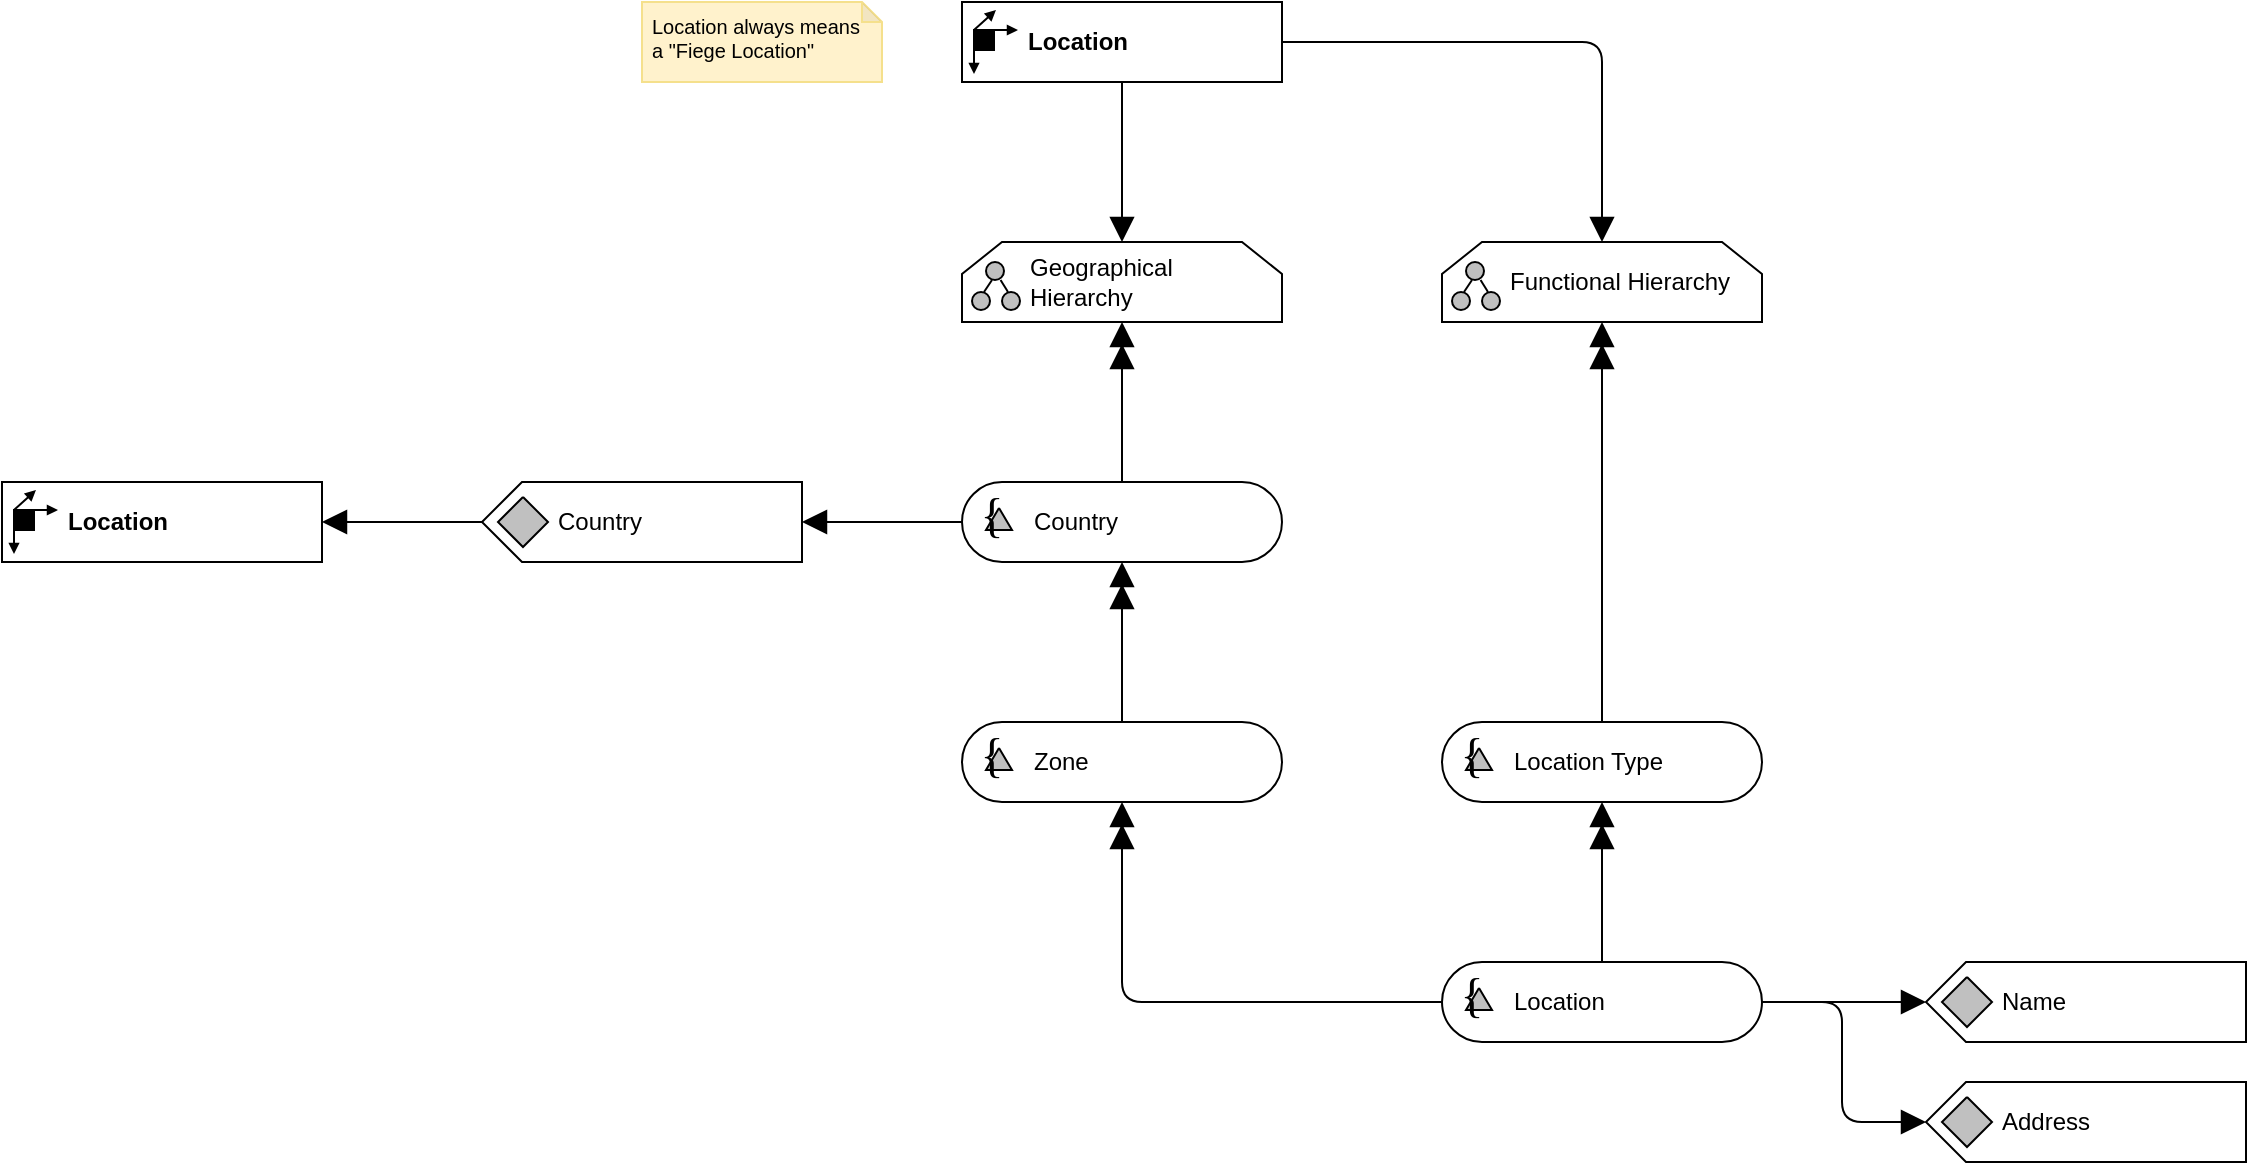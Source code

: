 <mxfile version="25.0.3">
  <diagram name="Seite-1" id="qBr-kgLi9h5OKOdKlUSg">
    <mxGraphModel dx="105" dy="225" grid="1" gridSize="10" guides="1" tooltips="1" connect="1" arrows="1" fold="1" page="1" pageScale="1" pageWidth="827" pageHeight="1169" math="0" shadow="0">
      <root>
        <mxCell id="0" />
        <mxCell id="1" parent="0" />
        <object label="Location" btelligentShapeType="Dimension" btelligentLibrary="ADAPT" id="pI8diWF3I-Tx-rrlMoEu-1">
          <mxCell style="group;fillColor=default;verticalAlign=middle;align=left;spacingLeft=31;fontStyle=1;connectable=1;whiteSpace=wrap;" vertex="1" connectable="0" parent="1">
            <mxGeometry x="3080" y="1280" width="160" height="40" as="geometry" />
          </mxCell>
        </object>
        <object label="GGG" id="pI8diWF3I-Tx-rrlMoEu-2">
          <mxCell style="rounded=0;whiteSpace=wrap;html=1;noLabel=1;container=0;editable=0;movable=1;resizable=1;rotatable=1;deletable=1;locked=0;connectable=0;fillColor=none;" vertex="1" parent="pI8diWF3I-Tx-rrlMoEu-1">
            <mxGeometry width="160" height="40" as="geometry" />
          </mxCell>
        </object>
        <mxCell id="pI8diWF3I-Tx-rrlMoEu-3" value="" style="rounded=0;whiteSpace=wrap;html=1;fillColor=#000000;fontColor=#ffffff;strokeColor=#000000;strokeWidth=1;deletable=1;cloneable=0;movable=1;editable=1;resizable=1;rotatable=1;locked=0;connectable=1;container=0;expand=0;recursiveResize=0;allowArrows=0;" vertex="1" parent="pI8diWF3I-Tx-rrlMoEu-1">
          <mxGeometry x="6.0" y="14" width="10" height="10" as="geometry" />
        </mxCell>
        <mxCell id="pI8diWF3I-Tx-rrlMoEu-4" value="" style="endArrow=block;html=1;rounded=0;endFill=1;startSize=2;endSize=3;strokeWidth=1;deletable=1;cloneable=0;movable=1;editable=1;resizable=1;rotatable=1;locked=0;connectable=1;" edge="1" parent="pI8diWF3I-Tx-rrlMoEu-1">
          <mxGeometry width="50" height="50" relative="1" as="geometry">
            <mxPoint x="15.0" y="14" as="sourcePoint" />
            <mxPoint x="28.0" y="14" as="targetPoint" />
          </mxGeometry>
        </mxCell>
        <mxCell id="pI8diWF3I-Tx-rrlMoEu-5" value="" style="endArrow=block;html=1;rounded=0;endFill=1;startSize=2;endSize=3;strokeWidth=1;deletable=1;cloneable=0;movable=1;editable=1;resizable=1;rotatable=1;locked=0;connectable=1;" edge="1" parent="pI8diWF3I-Tx-rrlMoEu-1">
          <mxGeometry width="50" height="50" relative="1" as="geometry">
            <mxPoint x="6.0" y="22" as="sourcePoint" />
            <mxPoint x="6.0" y="36" as="targetPoint" />
          </mxGeometry>
        </mxCell>
        <mxCell id="pI8diWF3I-Tx-rrlMoEu-6" value="" style="endArrow=block;html=1;rounded=0;endFill=1;startSize=2;endSize=3;strokeWidth=1;deletable=1;cloneable=0;movable=1;editable=1;resizable=1;rotatable=1;locked=0;connectable=1;" edge="1" parent="pI8diWF3I-Tx-rrlMoEu-1">
          <mxGeometry width="50" height="50" relative="1" as="geometry">
            <mxPoint x="6.0" y="14" as="sourcePoint" />
            <mxPoint x="17.0" y="4" as="targetPoint" />
          </mxGeometry>
        </mxCell>
        <object label="Functional Hierarchy" btelligentShapeType="Hierarchy" btelligentLibrary="ADAPT" id="pI8diWF3I-Tx-rrlMoEu-7">
          <mxCell style="group;fillColor=default;verticalAlign=middle;align=left;spacingLeft=32;connectable=1;whiteSpace=wrap;" vertex="1" connectable="0" parent="1">
            <mxGeometry x="3320" y="1400" width="160" height="40" as="geometry" />
          </mxCell>
        </object>
        <mxCell id="pI8diWF3I-Tx-rrlMoEu-8" value="Hierarchy" style="shape=loopLimit;whiteSpace=wrap;html=1;size=20;verticalAlign=middle;spacingLeft=37;align=left;container=0;fillColor=none;noLabel=1;editable=0;movable=1;resizable=1;rotatable=1;deletable=1;locked=0;connectable=0;" vertex="1" parent="pI8diWF3I-Tx-rrlMoEu-7">
          <mxGeometry width="160" height="40" as="geometry" />
        </mxCell>
        <mxCell id="pI8diWF3I-Tx-rrlMoEu-9" value="" style="group;movable=1;resizable=1;rotatable=1;deletable=1;editable=1;locked=0;connectable=1;" vertex="1" connectable="0" parent="pI8diWF3I-Tx-rrlMoEu-7">
          <mxGeometry x="5" y="10" width="24" height="24" as="geometry" />
        </mxCell>
        <mxCell id="pI8diWF3I-Tx-rrlMoEu-10" style="vsdxID=8;fillColor=#C0C0C0;gradientColor=none;shape=stencil(rVFBDsIwDHtNj5VCK14wxj8ilm0VZZ3SAuX3tAoIBhwQ4mbHjhMlyjZxxJmUgZg47OnsujQqu1HGuGkkdqkgZVtlmz4wDRyOUyd8xuqs6BBONSFLH9QOAxdha6FbcSLvisR5oQEvvfegFXyMgqwxu6g5JEwuTIupHnkgXcbo3uNwyxEpnonmt/Ivi/1nLfhirQIeZ+6d9/KlZ/31LaUkL7XtFQ==);strokeColor=#000000;spacingTop=-3;spacingBottom=-3;spacingLeft=-3;spacingRight=-3;points=[];labelBackgroundColor=none;rounded=0;html=1;whiteSpace=wrap;container=0;" vertex="1" parent="pI8diWF3I-Tx-rrlMoEu-9">
          <mxGeometry y="15" width="9" height="9" as="geometry" />
        </mxCell>
        <mxCell id="pI8diWF3I-Tx-rrlMoEu-11" style="vsdxID=9;fillColor=#C0C0C0;gradientColor=none;shape=stencil(rVFBDsIwDHtNj5VCK14wxj8ilm0VZZ3SAuX3tAoIBhwQ4mbHjhMlyjZxxJmUgZg47OnsujQqu1HGuGkkdqkgZVtlmz4wDRyOUyd8xuqs6BBONSFLH9QOAxdha6FbcSLvisR5oQEvvfegFXyMgqwxu6g5JEwuTIupHnkgXcbo3uNwyxEpnonmt/Ivi/1nLfhirQIeZ+6d9/KlZ/31LaUkL7XtFQ==);strokeColor=#000000;spacingTop=-3;spacingBottom=-3;spacingLeft=-3;spacingRight=-3;points=[];labelBackgroundColor=none;rounded=0;html=1;whiteSpace=wrap;container=0;" vertex="1" parent="pI8diWF3I-Tx-rrlMoEu-9">
          <mxGeometry x="15" y="15" width="9" height="9" as="geometry" />
        </mxCell>
        <mxCell id="pI8diWF3I-Tx-rrlMoEu-12" style="vsdxID=10;fillColor=#C0C0C0;gradientColor=none;shape=stencil(rVFBDsIwDHtNj5VCK14wxj8ilm0VZZ3SAuX3tAoIBhwQ4mbHjhMlyjZxxJmUgZg47OnsujQqu1HGuGkkdqkgZVtlmz4wDRyOUyd8xuqs6BBONSFLH9QOAxdha6FbcSLvisR5oQEvvfegFXyMgqwxu6g5JEwuTIupHnkgXcbo3uNwyxEpnonmt/Ivi/1nLfhirQIeZ+6d9/KlZ/31LaUkL7XtFQ==);strokeColor=#000000;spacingTop=-3;spacingBottom=-3;spacingLeft=-3;spacingRight=-3;points=[];labelBackgroundColor=none;rounded=0;html=1;whiteSpace=wrap;container=0;" vertex="1" parent="pI8diWF3I-Tx-rrlMoEu-9">
          <mxGeometry x="7" width="9" height="9" as="geometry" />
        </mxCell>
        <mxCell id="pI8diWF3I-Tx-rrlMoEu-13" value="" style="vsdxID=11;edgeStyle=none;startArrow=none;endArrow=none;startSize=5;endSize=5;strokeColor=#000000;spacingTop=-3;spacingBottom=-3;spacingLeft=-3;spacingRight=-3;verticalAlign=middle;html=1;labelBackgroundColor=none;rounded=0;" edge="1" parent="pI8diWF3I-Tx-rrlMoEu-9">
          <mxGeometry relative="1" as="geometry">
            <Array as="points" />
            <mxPoint x="6" y="15" as="sourcePoint" />
            <mxPoint x="10" y="9" as="targetPoint" />
          </mxGeometry>
        </mxCell>
        <mxCell id="pI8diWF3I-Tx-rrlMoEu-14" value="" style="vsdxID=12;edgeStyle=none;startArrow=none;endArrow=none;startSize=5;endSize=5;strokeColor=#000000;spacingTop=-3;spacingBottom=-3;spacingLeft=-3;spacingRight=-3;verticalAlign=middle;html=1;labelBackgroundColor=none;rounded=0;" edge="1" parent="pI8diWF3I-Tx-rrlMoEu-9" target="pI8diWF3I-Tx-rrlMoEu-12">
          <mxGeometry relative="1" as="geometry">
            <Array as="points" />
            <mxPoint x="18" y="15" as="sourcePoint" />
            <mxPoint x="15" y="9" as="targetPoint" />
          </mxGeometry>
        </mxCell>
        <object label="Geographical Hierarchy" btelligentShapeType="Hierarchy" btelligentLibrary="ADAPT" id="pI8diWF3I-Tx-rrlMoEu-15">
          <mxCell style="group;fillColor=default;verticalAlign=middle;align=left;spacingLeft=32;connectable=1;whiteSpace=wrap;" vertex="1" connectable="0" parent="1">
            <mxGeometry x="3080" y="1400" width="160" height="40" as="geometry" />
          </mxCell>
        </object>
        <mxCell id="pI8diWF3I-Tx-rrlMoEu-16" value="Hierarchy" style="shape=loopLimit;whiteSpace=wrap;html=1;size=20;verticalAlign=middle;spacingLeft=37;align=left;container=0;fillColor=none;noLabel=1;editable=0;movable=1;resizable=1;rotatable=1;deletable=1;locked=0;connectable=0;" vertex="1" parent="pI8diWF3I-Tx-rrlMoEu-15">
          <mxGeometry width="160" height="40" as="geometry" />
        </mxCell>
        <mxCell id="pI8diWF3I-Tx-rrlMoEu-17" value="" style="group;movable=1;resizable=1;rotatable=1;deletable=1;editable=1;locked=0;connectable=1;" vertex="1" connectable="0" parent="pI8diWF3I-Tx-rrlMoEu-15">
          <mxGeometry x="5" y="10" width="24" height="24" as="geometry" />
        </mxCell>
        <mxCell id="pI8diWF3I-Tx-rrlMoEu-18" style="vsdxID=8;fillColor=#C0C0C0;gradientColor=none;shape=stencil(rVFBDsIwDHtNj5VCK14wxj8ilm0VZZ3SAuX3tAoIBhwQ4mbHjhMlyjZxxJmUgZg47OnsujQqu1HGuGkkdqkgZVtlmz4wDRyOUyd8xuqs6BBONSFLH9QOAxdha6FbcSLvisR5oQEvvfegFXyMgqwxu6g5JEwuTIupHnkgXcbo3uNwyxEpnonmt/Ivi/1nLfhirQIeZ+6d9/KlZ/31LaUkL7XtFQ==);strokeColor=#000000;spacingTop=-3;spacingBottom=-3;spacingLeft=-3;spacingRight=-3;points=[];labelBackgroundColor=none;rounded=0;html=1;whiteSpace=wrap;container=0;" vertex="1" parent="pI8diWF3I-Tx-rrlMoEu-17">
          <mxGeometry y="15" width="9" height="9" as="geometry" />
        </mxCell>
        <mxCell id="pI8diWF3I-Tx-rrlMoEu-19" style="vsdxID=9;fillColor=#C0C0C0;gradientColor=none;shape=stencil(rVFBDsIwDHtNj5VCK14wxj8ilm0VZZ3SAuX3tAoIBhwQ4mbHjhMlyjZxxJmUgZg47OnsujQqu1HGuGkkdqkgZVtlmz4wDRyOUyd8xuqs6BBONSFLH9QOAxdha6FbcSLvisR5oQEvvfegFXyMgqwxu6g5JEwuTIupHnkgXcbo3uNwyxEpnonmt/Ivi/1nLfhirQIeZ+6d9/KlZ/31LaUkL7XtFQ==);strokeColor=#000000;spacingTop=-3;spacingBottom=-3;spacingLeft=-3;spacingRight=-3;points=[];labelBackgroundColor=none;rounded=0;html=1;whiteSpace=wrap;container=0;" vertex="1" parent="pI8diWF3I-Tx-rrlMoEu-17">
          <mxGeometry x="15" y="15" width="9" height="9" as="geometry" />
        </mxCell>
        <mxCell id="pI8diWF3I-Tx-rrlMoEu-20" style="vsdxID=10;fillColor=#C0C0C0;gradientColor=none;shape=stencil(rVFBDsIwDHtNj5VCK14wxj8ilm0VZZ3SAuX3tAoIBhwQ4mbHjhMlyjZxxJmUgZg47OnsujQqu1HGuGkkdqkgZVtlmz4wDRyOUyd8xuqs6BBONSFLH9QOAxdha6FbcSLvisR5oQEvvfegFXyMgqwxu6g5JEwuTIupHnkgXcbo3uNwyxEpnonmt/Ivi/1nLfhirQIeZ+6d9/KlZ/31LaUkL7XtFQ==);strokeColor=#000000;spacingTop=-3;spacingBottom=-3;spacingLeft=-3;spacingRight=-3;points=[];labelBackgroundColor=none;rounded=0;html=1;whiteSpace=wrap;container=0;" vertex="1" parent="pI8diWF3I-Tx-rrlMoEu-17">
          <mxGeometry x="7" width="9" height="9" as="geometry" />
        </mxCell>
        <mxCell id="pI8diWF3I-Tx-rrlMoEu-21" value="" style="vsdxID=11;edgeStyle=none;startArrow=none;endArrow=none;startSize=5;endSize=5;strokeColor=#000000;spacingTop=-3;spacingBottom=-3;spacingLeft=-3;spacingRight=-3;verticalAlign=middle;html=1;labelBackgroundColor=none;rounded=0;" edge="1" parent="pI8diWF3I-Tx-rrlMoEu-17">
          <mxGeometry relative="1" as="geometry">
            <Array as="points" />
            <mxPoint x="6" y="15" as="sourcePoint" />
            <mxPoint x="10" y="9" as="targetPoint" />
          </mxGeometry>
        </mxCell>
        <mxCell id="pI8diWF3I-Tx-rrlMoEu-22" value="" style="vsdxID=12;edgeStyle=none;startArrow=none;endArrow=none;startSize=5;endSize=5;strokeColor=#000000;spacingTop=-3;spacingBottom=-3;spacingLeft=-3;spacingRight=-3;verticalAlign=middle;html=1;labelBackgroundColor=none;rounded=0;" edge="1" parent="pI8diWF3I-Tx-rrlMoEu-17" target="pI8diWF3I-Tx-rrlMoEu-20">
          <mxGeometry relative="1" as="geometry">
            <Array as="points" />
            <mxPoint x="18" y="15" as="sourcePoint" />
            <mxPoint x="15" y="9" as="targetPoint" />
          </mxGeometry>
        </mxCell>
        <object label="Location" btelligentShapeType="HierarchyLevel" btelligentLibrary="ADAPT" id="pI8diWF3I-Tx-rrlMoEu-23">
          <mxCell style="group;fillColor=default;verticalAlign=middle;align=left;spacingLeft=34;connectable=1;whiteSpace=wrap;" vertex="1" connectable="0" parent="1">
            <mxGeometry x="3320" y="1760" width="160" height="40" as="geometry" />
          </mxCell>
        </object>
        <mxCell id="pI8diWF3I-Tx-rrlMoEu-24" value="" style="group;movable=0;resizable=0;rotatable=0;deletable=0;editable=0;locked=1;connectable=0;" vertex="1" connectable="0" parent="pI8diWF3I-Tx-rrlMoEu-23">
          <mxGeometry x="3" y="2" width="30" height="30" as="geometry" />
        </mxCell>
        <mxCell id="pI8diWF3I-Tx-rrlMoEu-25" value="&lt;div style=&quot;font-size: 1px&quot;&gt;&lt;/div&gt;" style="verticalAlign=middle;align=center;overflow=width;vsdxID=9;fillColor=#C0C0C0;gradientColor=none;shape=stencil(UzV2Ls5ILEhVNTIoLinKz04tz0wpyVA1dlE1MsrMy0gtyiwBslSNXVWNndPyi1LTi/JL81Ig/IJEkEoQKze/DGRCBUSfqQFIi5FBJYQL4blBVOZk5iGpRFVoaIBHKUySKMX4XABkIByelpmTA/E3sjy6R4FCkEAydgUA);strokeColor=#000000;spacingTop=-3;spacingBottom=-3;spacingLeft=-3;spacingRight=-3;points=[];labelBackgroundColor=none;rounded=0;html=1;whiteSpace=wrap;container=0;" vertex="1" parent="pI8diWF3I-Tx-rrlMoEu-24">
          <mxGeometry x="9" y="11" width="13" height="11" as="geometry" />
        </mxCell>
        <mxCell id="pI8diWF3I-Tx-rrlMoEu-26" value="&lt;div style=&quot;font-size: 24px;&quot;&gt;&lt;font style=&quot;font-size: 24px; font-family: Calibri; color: rgb(0, 0, 0); direction: ltr; letter-spacing: 0px; line-height: 120%; opacity: 1;&quot;&gt;{&amp;nbsp;  }&lt;br style=&quot;font-size: 24px;&quot;&gt;&lt;/font&gt;&lt;/div&gt;" style="verticalAlign=middle;align=center;overflow=width;vsdxID=10;fillColor=none;gradientColor=none;shape=stencil(nZBLDoAgDERP0z3SIyjew0SURgSD+Lu9kMZoXLhwN9O+tukAlrNpJg1SzDH4QW/URgNYgZTkjA4UkwJUgGXng+6DX1zLfmoymdXo17xh5zmRJ6Q42BWCfc2oJfdAr+Yv+AP9Cb7OJ3H/2JG1HNGz/84klThPVCc=);strokeColor=none;spacingTop=0;spacingBottom=0;spacingLeft=0;spacingRight=0;points=[];labelBackgroundColor=none;rounded=0;html=1;whiteSpace=wrap;container=0;fontSize=24;fontStyle=0;horizontal=1;" vertex="1" parent="pI8diWF3I-Tx-rrlMoEu-24">
          <mxGeometry width="30" height="30" as="geometry" />
        </mxCell>
        <object label="" ADAPT="Hierarchy Level" id="pI8diWF3I-Tx-rrlMoEu-27">
          <mxCell style="rounded=1;whiteSpace=wrap;html=1;arcSize=50;fillColor=none;noLabel=1;connectable=0;editable=0;" vertex="1" parent="pI8diWF3I-Tx-rrlMoEu-23">
            <mxGeometry width="160" height="40" as="geometry" />
          </mxCell>
        </object>
        <object label="Location Type" btelligentShapeType="HierarchyLevel" btelligentLibrary="ADAPT" id="pI8diWF3I-Tx-rrlMoEu-28">
          <mxCell style="group;fillColor=default;verticalAlign=middle;align=left;spacingLeft=34;connectable=1;whiteSpace=wrap;" vertex="1" connectable="0" parent="1">
            <mxGeometry x="3320" y="1640" width="160" height="40" as="geometry" />
          </mxCell>
        </object>
        <mxCell id="pI8diWF3I-Tx-rrlMoEu-29" value="" style="group;movable=0;resizable=0;rotatable=0;deletable=0;editable=0;locked=1;connectable=0;" vertex="1" connectable="0" parent="pI8diWF3I-Tx-rrlMoEu-28">
          <mxGeometry x="3" y="2" width="30" height="30" as="geometry" />
        </mxCell>
        <mxCell id="pI8diWF3I-Tx-rrlMoEu-30" value="&lt;div style=&quot;font-size: 1px&quot;&gt;&lt;/div&gt;" style="verticalAlign=middle;align=center;overflow=width;vsdxID=9;fillColor=#C0C0C0;gradientColor=none;shape=stencil(UzV2Ls5ILEhVNTIoLinKz04tz0wpyVA1dlE1MsrMy0gtyiwBslSNXVWNndPyi1LTi/JL81Ig/IJEkEoQKze/DGRCBUSfqQFIi5FBJYQL4blBVOZk5iGpRFVoaIBHKUySKMX4XABkIByelpmTA/E3sjy6R4FCkEAydgUA);strokeColor=#000000;spacingTop=-3;spacingBottom=-3;spacingLeft=-3;spacingRight=-3;points=[];labelBackgroundColor=none;rounded=0;html=1;whiteSpace=wrap;container=0;" vertex="1" parent="pI8diWF3I-Tx-rrlMoEu-29">
          <mxGeometry x="9" y="11" width="13" height="11" as="geometry" />
        </mxCell>
        <mxCell id="pI8diWF3I-Tx-rrlMoEu-31" value="&lt;div style=&quot;font-size: 24px;&quot;&gt;&lt;font style=&quot;font-size: 24px; font-family: Calibri; color: rgb(0, 0, 0); direction: ltr; letter-spacing: 0px; line-height: 120%; opacity: 1;&quot;&gt;{&amp;nbsp;  }&lt;br style=&quot;font-size: 24px;&quot;&gt;&lt;/font&gt;&lt;/div&gt;" style="verticalAlign=middle;align=center;overflow=width;vsdxID=10;fillColor=none;gradientColor=none;shape=stencil(nZBLDoAgDERP0z3SIyjew0SURgSD+Lu9kMZoXLhwN9O+tukAlrNpJg1SzDH4QW/URgNYgZTkjA4UkwJUgGXng+6DX1zLfmoymdXo17xh5zmRJ6Q42BWCfc2oJfdAr+Yv+AP9Cb7OJ3H/2JG1HNGz/84klThPVCc=);strokeColor=none;spacingTop=0;spacingBottom=0;spacingLeft=0;spacingRight=0;points=[];labelBackgroundColor=none;rounded=0;html=1;whiteSpace=wrap;container=0;fontSize=24;fontStyle=0;horizontal=1;" vertex="1" parent="pI8diWF3I-Tx-rrlMoEu-29">
          <mxGeometry width="30" height="30" as="geometry" />
        </mxCell>
        <object label="" ADAPT="Hierarchy Level" id="pI8diWF3I-Tx-rrlMoEu-32">
          <mxCell style="rounded=1;whiteSpace=wrap;html=1;arcSize=50;fillColor=none;noLabel=1;connectable=0;editable=0;" vertex="1" parent="pI8diWF3I-Tx-rrlMoEu-28">
            <mxGeometry width="160" height="40" as="geometry" />
          </mxCell>
        </object>
        <object label="Name" btelligentShapeType="Attribute" btelligentLibrary="ADAPT" id="pI8diWF3I-Tx-rrlMoEu-33">
          <mxCell style="group;fillColor=default;connectable=1;verticalAlign=middle;align=left;spacingLeft=36;whiteSpace=wrap;spacingRight=2;" vertex="1" connectable="0" parent="1">
            <mxGeometry x="3562" y="1760" width="160" height="40" as="geometry" />
          </mxCell>
        </object>
        <object label="" ADAPT="Attribute" id="pI8diWF3I-Tx-rrlMoEu-34">
          <mxCell style="shape=singleArrow;direction=west;whiteSpace=wrap;html=1;arrowWidth=1;arrowSize=0.125;align=left;spacingLeft=37;container=0;fillColor=none;noLabel=1;connectable=0;editable=0;" vertex="1" parent="pI8diWF3I-Tx-rrlMoEu-33">
            <mxGeometry width="160" height="40" as="geometry" />
          </mxCell>
        </object>
        <mxCell id="pI8diWF3I-Tx-rrlMoEu-35" style="vsdxID=7;fillColor=#C0C0C0;gradientColor=none;shape=stencil(nZBNDoQgDIVP0z3SeALFe5iI0gwDBvHv9kIaM+rCxezea7++pA+wmkw7apBiisF/9EpdNIA1SEnO6EAxKUAFWPU+6CH42XXsxzaTWX39khM2vitFPpFiZ8uuYdKSu5B3sHwhH5mFeGHP5R+5NzKJ34s9WcsNXffPStKI60R1AA==);strokeColor=#000000;spacingTop=-3;spacingBottom=-3;spacingLeft=-3;spacingRight=-3;points=[];labelBackgroundColor=none;rounded=0;html=1;whiteSpace=wrap;container=0;" vertex="1" parent="pI8diWF3I-Tx-rrlMoEu-33">
          <mxGeometry x="8" y="7.5" width="25" height="25" as="geometry" />
        </mxCell>
        <object label="Address" btelligentShapeType="Attribute" btelligentLibrary="ADAPT" id="pI8diWF3I-Tx-rrlMoEu-36">
          <mxCell style="group;fillColor=default;connectable=1;verticalAlign=middle;align=left;spacingLeft=36;whiteSpace=wrap;spacingRight=2;" vertex="1" connectable="0" parent="1">
            <mxGeometry x="3562" y="1820" width="160" height="40" as="geometry" />
          </mxCell>
        </object>
        <object label="" ADAPT="Attribute" id="pI8diWF3I-Tx-rrlMoEu-37">
          <mxCell style="shape=singleArrow;direction=west;whiteSpace=wrap;html=1;arrowWidth=1;arrowSize=0.125;align=left;spacingLeft=37;container=0;fillColor=none;noLabel=1;connectable=0;editable=0;" vertex="1" parent="pI8diWF3I-Tx-rrlMoEu-36">
            <mxGeometry width="160" height="40" as="geometry" />
          </mxCell>
        </object>
        <mxCell id="pI8diWF3I-Tx-rrlMoEu-38" style="vsdxID=7;fillColor=#C0C0C0;gradientColor=none;shape=stencil(nZBNDoQgDIVP0z3SeALFe5iI0gwDBvHv9kIaM+rCxezea7++pA+wmkw7apBiisF/9EpdNIA1SEnO6EAxKUAFWPU+6CH42XXsxzaTWX39khM2vitFPpFiZ8uuYdKSu5B3sHwhH5mFeGHP5R+5NzKJ34s9WcsNXffPStKI60R1AA==);strokeColor=#000000;spacingTop=-3;spacingBottom=-3;spacingLeft=-3;spacingRight=-3;points=[];labelBackgroundColor=none;rounded=0;html=1;whiteSpace=wrap;container=0;" vertex="1" parent="pI8diWF3I-Tx-rrlMoEu-36">
          <mxGeometry x="8" y="7.5" width="25" height="25" as="geometry" />
        </mxCell>
        <object label="Country" btelligentShapeType="Attribute" btelligentLibrary="ADAPT" id="pI8diWF3I-Tx-rrlMoEu-39">
          <mxCell style="group;fillColor=default;connectable=1;verticalAlign=middle;align=left;spacingLeft=36;whiteSpace=wrap;spacingRight=2;" vertex="1" connectable="0" parent="1">
            <mxGeometry x="2840" y="1520" width="160" height="40" as="geometry" />
          </mxCell>
        </object>
        <object label="" ADAPT="Attribute" id="pI8diWF3I-Tx-rrlMoEu-40">
          <mxCell style="shape=singleArrow;direction=west;whiteSpace=wrap;html=1;arrowWidth=1;arrowSize=0.125;align=left;spacingLeft=37;container=0;fillColor=none;noLabel=1;connectable=0;editable=0;" vertex="1" parent="pI8diWF3I-Tx-rrlMoEu-39">
            <mxGeometry width="160" height="40" as="geometry" />
          </mxCell>
        </object>
        <mxCell id="pI8diWF3I-Tx-rrlMoEu-41" style="vsdxID=7;fillColor=#C0C0C0;gradientColor=none;shape=stencil(nZBNDoQgDIVP0z3SeALFe5iI0gwDBvHv9kIaM+rCxezea7++pA+wmkw7apBiisF/9EpdNIA1SEnO6EAxKUAFWPU+6CH42XXsxzaTWX39khM2vitFPpFiZ8uuYdKSu5B3sHwhH5mFeGHP5R+5NzKJ34s9WcsNXffPStKI60R1AA==);strokeColor=#000000;spacingTop=-3;spacingBottom=-3;spacingLeft=-3;spacingRight=-3;points=[];labelBackgroundColor=none;rounded=0;html=1;whiteSpace=wrap;container=0;" vertex="1" parent="pI8diWF3I-Tx-rrlMoEu-39">
          <mxGeometry x="8" y="7.5" width="25" height="25" as="geometry" />
        </mxCell>
        <object label="Country" btelligentShapeType="HierarchyLevel" btelligentLibrary="ADAPT" id="pI8diWF3I-Tx-rrlMoEu-42">
          <mxCell style="group;fillColor=default;verticalAlign=middle;align=left;spacingLeft=34;connectable=1;whiteSpace=wrap;" vertex="1" connectable="0" parent="1">
            <mxGeometry x="3080" y="1520" width="160" height="40" as="geometry" />
          </mxCell>
        </object>
        <mxCell id="pI8diWF3I-Tx-rrlMoEu-43" value="" style="group;movable=0;resizable=0;rotatable=0;deletable=0;editable=0;locked=1;connectable=0;" vertex="1" connectable="0" parent="pI8diWF3I-Tx-rrlMoEu-42">
          <mxGeometry x="3" y="2" width="30" height="30" as="geometry" />
        </mxCell>
        <mxCell id="pI8diWF3I-Tx-rrlMoEu-44" value="&lt;div style=&quot;font-size: 1px&quot;&gt;&lt;/div&gt;" style="verticalAlign=middle;align=center;overflow=width;vsdxID=9;fillColor=#C0C0C0;gradientColor=none;shape=stencil(UzV2Ls5ILEhVNTIoLinKz04tz0wpyVA1dlE1MsrMy0gtyiwBslSNXVWNndPyi1LTi/JL81Ig/IJEkEoQKze/DGRCBUSfqQFIi5FBJYQL4blBVOZk5iGpRFVoaIBHKUySKMX4XABkIByelpmTA/E3sjy6R4FCkEAydgUA);strokeColor=#000000;spacingTop=-3;spacingBottom=-3;spacingLeft=-3;spacingRight=-3;points=[];labelBackgroundColor=none;rounded=0;html=1;whiteSpace=wrap;container=0;" vertex="1" parent="pI8diWF3I-Tx-rrlMoEu-43">
          <mxGeometry x="9" y="11" width="13" height="11" as="geometry" />
        </mxCell>
        <mxCell id="pI8diWF3I-Tx-rrlMoEu-45" value="&lt;div style=&quot;font-size: 24px;&quot;&gt;&lt;font style=&quot;font-size: 24px; font-family: Calibri; color: rgb(0, 0, 0); direction: ltr; letter-spacing: 0px; line-height: 120%; opacity: 1;&quot;&gt;{&amp;nbsp;  }&lt;br style=&quot;font-size: 24px;&quot;&gt;&lt;/font&gt;&lt;/div&gt;" style="verticalAlign=middle;align=center;overflow=width;vsdxID=10;fillColor=none;gradientColor=none;shape=stencil(nZBLDoAgDERP0z3SIyjew0SURgSD+Lu9kMZoXLhwN9O+tukAlrNpJg1SzDH4QW/URgNYgZTkjA4UkwJUgGXng+6DX1zLfmoymdXo17xh5zmRJ6Q42BWCfc2oJfdAr+Yv+AP9Cb7OJ3H/2JG1HNGz/84klThPVCc=);strokeColor=none;spacingTop=0;spacingBottom=0;spacingLeft=0;spacingRight=0;points=[];labelBackgroundColor=none;rounded=0;html=1;whiteSpace=wrap;container=0;fontSize=24;fontStyle=0;horizontal=1;" vertex="1" parent="pI8diWF3I-Tx-rrlMoEu-43">
          <mxGeometry width="30" height="30" as="geometry" />
        </mxCell>
        <object label="" ADAPT="Hierarchy Level" id="pI8diWF3I-Tx-rrlMoEu-46">
          <mxCell style="rounded=1;whiteSpace=wrap;html=1;arcSize=50;fillColor=none;noLabel=1;connectable=0;editable=0;" vertex="1" parent="pI8diWF3I-Tx-rrlMoEu-42">
            <mxGeometry width="160" height="40" as="geometry" />
          </mxCell>
        </object>
        <object label="Zone" btelligentShapeType="HierarchyLevel" btelligentLibrary="ADAPT" id="pI8diWF3I-Tx-rrlMoEu-47">
          <mxCell style="group;fillColor=default;verticalAlign=middle;align=left;spacingLeft=34;connectable=1;whiteSpace=wrap;" vertex="1" connectable="0" parent="1">
            <mxGeometry x="3080" y="1640" width="160" height="40" as="geometry" />
          </mxCell>
        </object>
        <mxCell id="pI8diWF3I-Tx-rrlMoEu-48" value="" style="group;movable=0;resizable=0;rotatable=0;deletable=0;editable=0;locked=1;connectable=0;" vertex="1" connectable="0" parent="pI8diWF3I-Tx-rrlMoEu-47">
          <mxGeometry x="3" y="2" width="30" height="30" as="geometry" />
        </mxCell>
        <mxCell id="pI8diWF3I-Tx-rrlMoEu-49" value="&lt;div style=&quot;font-size: 1px&quot;&gt;&lt;/div&gt;" style="verticalAlign=middle;align=center;overflow=width;vsdxID=9;fillColor=#C0C0C0;gradientColor=none;shape=stencil(UzV2Ls5ILEhVNTIoLinKz04tz0wpyVA1dlE1MsrMy0gtyiwBslSNXVWNndPyi1LTi/JL81Ig/IJEkEoQKze/DGRCBUSfqQFIi5FBJYQL4blBVOZk5iGpRFVoaIBHKUySKMX4XABkIByelpmTA/E3sjy6R4FCkEAydgUA);strokeColor=#000000;spacingTop=-3;spacingBottom=-3;spacingLeft=-3;spacingRight=-3;points=[];labelBackgroundColor=none;rounded=0;html=1;whiteSpace=wrap;container=0;" vertex="1" parent="pI8diWF3I-Tx-rrlMoEu-48">
          <mxGeometry x="9" y="11" width="13" height="11" as="geometry" />
        </mxCell>
        <mxCell id="pI8diWF3I-Tx-rrlMoEu-50" value="&lt;div style=&quot;font-size: 24px;&quot;&gt;&lt;font style=&quot;font-size: 24px; font-family: Calibri; color: rgb(0, 0, 0); direction: ltr; letter-spacing: 0px; line-height: 120%; opacity: 1;&quot;&gt;{&amp;nbsp;  }&lt;br style=&quot;font-size: 24px;&quot;&gt;&lt;/font&gt;&lt;/div&gt;" style="verticalAlign=middle;align=center;overflow=width;vsdxID=10;fillColor=none;gradientColor=none;shape=stencil(nZBLDoAgDERP0z3SIyjew0SURgSD+Lu9kMZoXLhwN9O+tukAlrNpJg1SzDH4QW/URgNYgZTkjA4UkwJUgGXng+6DX1zLfmoymdXo17xh5zmRJ6Q42BWCfc2oJfdAr+Yv+AP9Cb7OJ3H/2JG1HNGz/84klThPVCc=);strokeColor=none;spacingTop=0;spacingBottom=0;spacingLeft=0;spacingRight=0;points=[];labelBackgroundColor=none;rounded=0;html=1;whiteSpace=wrap;container=0;fontSize=24;fontStyle=0;horizontal=1;" vertex="1" parent="pI8diWF3I-Tx-rrlMoEu-48">
          <mxGeometry width="30" height="30" as="geometry" />
        </mxCell>
        <object label="" ADAPT="Hierarchy Level" id="pI8diWF3I-Tx-rrlMoEu-51">
          <mxCell style="rounded=1;whiteSpace=wrap;html=1;arcSize=50;fillColor=none;noLabel=1;connectable=0;editable=0;" vertex="1" parent="pI8diWF3I-Tx-rrlMoEu-47">
            <mxGeometry width="160" height="40" as="geometry" />
          </mxCell>
        </object>
        <object label="Location always means a &quot;Fiege Location&quot;" btelligentLibrary="ADAPT" btelligentShapeType="Comment" id="pI8diWF3I-Tx-rrlMoEu-52">
          <mxCell style="shape=note;whiteSpace=wrap;html=1;backgroundOutline=1;darkOpacity=0.05;size=10;fillColor=#fff2cc;strokeColor=#F5E08C;fontSize=10;verticalAlign=top;align=left;spacingLeft=3;spacingRight=3;" vertex="1" parent="1">
            <mxGeometry x="2920" y="1280" width="120" height="40" as="geometry" />
          </mxCell>
        </object>
        <UserObject label="" btelligentShapeType="LoosePrecedence" btelligentLibrary="ADAPT" id="pI8diWF3I-Tx-rrlMoEu-53">
          <mxCell style="vsdxID=5;startArrow=none;endArrow=block;startSize=10;endSize=10;strokeColor=#000000;spacingTop=2;spacingBottom=2;spacingLeft=2;spacingRight=2;verticalAlign=middle;html=1;labelBackgroundColor=#FFFFFF;rounded=1;jumpStyle=arc;startFill=0;endFill=1;fontStyle=2;labelBorderColor=none;edgeStyle=orthogonalEdgeStyle;" edge="1" parent="1" source="pI8diWF3I-Tx-rrlMoEu-42" target="pI8diWF3I-Tx-rrlMoEu-39">
            <mxGeometry relative="1" as="geometry">
              <mxPoint x="2730" y="1810" as="sourcePoint" />
              <mxPoint x="2730" y="1870" as="targetPoint" />
              <mxPoint as="offset" />
            </mxGeometry>
          </mxCell>
        </UserObject>
        <UserObject label="" btelligentShapeType="LoosePrecedence" btelligentLibrary="ADAPT" id="pI8diWF3I-Tx-rrlMoEu-54">
          <mxCell style="vsdxID=5;startArrow=none;endArrow=block;startSize=10;endSize=10;strokeColor=#000000;spacingTop=2;spacingBottom=2;spacingLeft=2;spacingRight=2;verticalAlign=middle;html=1;labelBackgroundColor=#FFFFFF;rounded=1;jumpStyle=arc;startFill=0;endFill=1;fontStyle=2;labelBorderColor=none;edgeStyle=orthogonalEdgeStyle;" edge="1" parent="1" source="pI8diWF3I-Tx-rrlMoEu-23" target="pI8diWF3I-Tx-rrlMoEu-33">
            <mxGeometry relative="1" as="geometry">
              <mxPoint x="3080" y="1570" as="sourcePoint" />
              <mxPoint x="3020" y="1570" as="targetPoint" />
              <mxPoint as="offset" />
            </mxGeometry>
          </mxCell>
        </UserObject>
        <UserObject label="" btelligentShapeType="LoosePrecedence" btelligentLibrary="ADAPT" id="pI8diWF3I-Tx-rrlMoEu-55">
          <mxCell style="vsdxID=5;startArrow=none;endArrow=block;startSize=10;endSize=10;strokeColor=#000000;spacingTop=2;spacingBottom=2;spacingLeft=2;spacingRight=2;verticalAlign=middle;html=1;labelBackgroundColor=#FFFFFF;rounded=1;jumpStyle=arc;startFill=0;endFill=1;fontStyle=2;labelBorderColor=none;edgeStyle=orthogonalEdgeStyle;" edge="1" parent="1" source="pI8diWF3I-Tx-rrlMoEu-23" target="pI8diWF3I-Tx-rrlMoEu-36">
            <mxGeometry relative="1" as="geometry">
              <mxPoint x="3090" y="1580" as="sourcePoint" />
              <mxPoint x="3030" y="1580" as="targetPoint" />
              <mxPoint as="offset" />
              <Array as="points">
                <mxPoint x="3520" y="1780" />
                <mxPoint x="3520" y="1840" />
              </Array>
            </mxGeometry>
          </mxCell>
        </UserObject>
        <UserObject label="" btelligentLibrary="ADAPT" btelligentShapeType="StrictPrecedence" id="pI8diWF3I-Tx-rrlMoEu-56">
          <mxCell style="vsdxID=5;edgeStyle=orthogonalEdgeStyle;startArrow=doubleBlock;endArrow=none;startSize=10;endSize=0;strokeColor=#000000;spacingTop=2;spacingBottom=2;spacingLeft=2;spacingRight=2;verticalAlign=middle;html=1;labelBackgroundColor=#FFFFFF;rounded=1;jumpStyle=arc;startFill=1;fontStyle=2" edge="1" parent="1" source="pI8diWF3I-Tx-rrlMoEu-47" target="pI8diWF3I-Tx-rrlMoEu-23">
            <mxGeometry x="0.25" relative="1" as="geometry">
              <mxPoint x="2730" y="1840" as="sourcePoint" />
              <mxPoint x="2730" y="1920" as="targetPoint" />
              <mxPoint as="offset" />
              <Array as="points">
                <mxPoint x="3160" y="1780" />
              </Array>
            </mxGeometry>
          </mxCell>
        </UserObject>
        <UserObject label="" btelligentLibrary="ADAPT" btelligentShapeType="StrictPrecedence" id="pI8diWF3I-Tx-rrlMoEu-57">
          <mxCell style="vsdxID=5;edgeStyle=orthogonalEdgeStyle;startArrow=doubleBlock;endArrow=none;startSize=10;endSize=0;strokeColor=#000000;spacingTop=2;spacingBottom=2;spacingLeft=2;spacingRight=2;verticalAlign=middle;html=1;labelBackgroundColor=#FFFFFF;rounded=1;jumpStyle=arc;startFill=1;fontStyle=2" edge="1" parent="1" source="pI8diWF3I-Tx-rrlMoEu-28" target="pI8diWF3I-Tx-rrlMoEu-23">
            <mxGeometry x="0.25" relative="1" as="geometry">
              <mxPoint x="3170" y="1690" as="sourcePoint" />
              <mxPoint x="3330" y="1790" as="targetPoint" />
              <mxPoint as="offset" />
              <Array as="points">
                <mxPoint x="3400" y="1720" />
                <mxPoint x="3400" y="1720" />
              </Array>
            </mxGeometry>
          </mxCell>
        </UserObject>
        <UserObject label="" btelligentLibrary="ADAPT" btelligentShapeType="StrictPrecedence" id="pI8diWF3I-Tx-rrlMoEu-58">
          <mxCell style="vsdxID=5;edgeStyle=orthogonalEdgeStyle;startArrow=doubleBlock;endArrow=none;startSize=10;endSize=0;strokeColor=#000000;spacingTop=2;spacingBottom=2;spacingLeft=2;spacingRight=2;verticalAlign=middle;html=1;labelBackgroundColor=#FFFFFF;rounded=1;jumpStyle=arc;startFill=1;fontStyle=2" edge="1" parent="1" source="pI8diWF3I-Tx-rrlMoEu-7" target="pI8diWF3I-Tx-rrlMoEu-28">
            <mxGeometry x="0.25" relative="1" as="geometry">
              <mxPoint x="3180" y="1700" as="sourcePoint" />
              <mxPoint x="3340" y="1800" as="targetPoint" />
              <mxPoint as="offset" />
              <Array as="points">
                <mxPoint x="3400" y="1640" />
                <mxPoint x="3400" y="1640" />
              </Array>
            </mxGeometry>
          </mxCell>
        </UserObject>
        <UserObject label="" btelligentLibrary="ADAPT" btelligentShapeType="StrictPrecedence" id="pI8diWF3I-Tx-rrlMoEu-59">
          <mxCell style="vsdxID=5;edgeStyle=orthogonalEdgeStyle;startArrow=doubleBlock;endArrow=none;startSize=10;endSize=0;strokeColor=#000000;spacingTop=2;spacingBottom=2;spacingLeft=2;spacingRight=2;verticalAlign=middle;html=1;labelBackgroundColor=#FFFFFF;rounded=1;jumpStyle=arc;startFill=1;fontStyle=2" edge="1" parent="1" source="pI8diWF3I-Tx-rrlMoEu-15" target="pI8diWF3I-Tx-rrlMoEu-42">
            <mxGeometry x="0.25" relative="1" as="geometry">
              <mxPoint x="3410" y="1450" as="sourcePoint" />
              <mxPoint x="3410" y="1610" as="targetPoint" />
              <mxPoint as="offset" />
              <Array as="points">
                <mxPoint x="3160" y="1500" />
                <mxPoint x="3160" y="1500" />
              </Array>
            </mxGeometry>
          </mxCell>
        </UserObject>
        <UserObject label="" btelligentLibrary="ADAPT" btelligentShapeType="StrictPrecedence" id="pI8diWF3I-Tx-rrlMoEu-60">
          <mxCell style="vsdxID=5;edgeStyle=orthogonalEdgeStyle;startArrow=doubleBlock;endArrow=none;startSize=10;endSize=0;strokeColor=#000000;spacingTop=2;spacingBottom=2;spacingLeft=2;spacingRight=2;verticalAlign=middle;html=1;labelBackgroundColor=#FFFFFF;rounded=1;jumpStyle=arc;startFill=1;fontStyle=2" edge="1" parent="1" source="pI8diWF3I-Tx-rrlMoEu-42" target="pI8diWF3I-Tx-rrlMoEu-47">
            <mxGeometry x="0.25" relative="1" as="geometry">
              <mxPoint x="3170" y="1450" as="sourcePoint" />
              <mxPoint x="3170" y="1530" as="targetPoint" />
              <mxPoint as="offset" />
              <Array as="points" />
            </mxGeometry>
          </mxCell>
        </UserObject>
        <UserObject label="" btelligentShapeType="LoosePrecedence" btelligentLibrary="ADAPT" id="pI8diWF3I-Tx-rrlMoEu-61">
          <mxCell style="vsdxID=5;startArrow=none;endArrow=block;startSize=10;endSize=10;strokeColor=#000000;spacingTop=2;spacingBottom=2;spacingLeft=2;spacingRight=2;verticalAlign=middle;html=1;labelBackgroundColor=#FFFFFF;rounded=1;jumpStyle=arc;startFill=0;endFill=1;fontStyle=2;labelBorderColor=none;edgeStyle=orthogonalEdgeStyle;" edge="1" parent="1" source="pI8diWF3I-Tx-rrlMoEu-1" target="pI8diWF3I-Tx-rrlMoEu-15">
            <mxGeometry relative="1" as="geometry">
              <mxPoint x="3090" y="1550" as="sourcePoint" />
              <mxPoint x="3010" y="1550" as="targetPoint" />
              <mxPoint as="offset" />
            </mxGeometry>
          </mxCell>
        </UserObject>
        <UserObject label="" btelligentShapeType="LoosePrecedence" btelligentLibrary="ADAPT" id="pI8diWF3I-Tx-rrlMoEu-62">
          <mxCell style="vsdxID=5;startArrow=none;endArrow=block;startSize=10;endSize=10;strokeColor=#000000;spacingTop=2;spacingBottom=2;spacingLeft=2;spacingRight=2;verticalAlign=middle;html=1;labelBackgroundColor=#FFFFFF;rounded=1;jumpStyle=arc;startFill=0;endFill=1;fontStyle=2;labelBorderColor=none;edgeStyle=orthogonalEdgeStyle;" edge="1" parent="1" source="pI8diWF3I-Tx-rrlMoEu-1" target="pI8diWF3I-Tx-rrlMoEu-7">
            <mxGeometry relative="1" as="geometry">
              <mxPoint x="3170" y="1330" as="sourcePoint" />
              <mxPoint x="3170" y="1410" as="targetPoint" />
              <mxPoint as="offset" />
            </mxGeometry>
          </mxCell>
        </UserObject>
        <object label="Location" btelligentShapeType="Dimension" btelligentLibrary="ADAPT" id="pI8diWF3I-Tx-rrlMoEu-63">
          <mxCell style="group;fillColor=default;verticalAlign=middle;align=left;spacingLeft=31;fontStyle=1;connectable=1;whiteSpace=wrap;" vertex="1" connectable="0" parent="1">
            <mxGeometry x="2600" y="1520" width="160" height="40" as="geometry" />
          </mxCell>
        </object>
        <object label="GGG" id="pI8diWF3I-Tx-rrlMoEu-64">
          <mxCell style="rounded=0;whiteSpace=wrap;html=1;noLabel=1;container=0;editable=0;movable=1;resizable=1;rotatable=1;deletable=1;locked=0;connectable=0;fillColor=none;" vertex="1" parent="pI8diWF3I-Tx-rrlMoEu-63">
            <mxGeometry width="160" height="40" as="geometry" />
          </mxCell>
        </object>
        <mxCell id="pI8diWF3I-Tx-rrlMoEu-65" value="" style="rounded=0;whiteSpace=wrap;html=1;fillColor=#000000;fontColor=#ffffff;strokeColor=#000000;strokeWidth=1;deletable=1;cloneable=0;movable=1;editable=1;resizable=1;rotatable=1;locked=0;connectable=1;container=0;expand=0;recursiveResize=0;allowArrows=0;" vertex="1" parent="pI8diWF3I-Tx-rrlMoEu-63">
          <mxGeometry x="6.0" y="14" width="10" height="10" as="geometry" />
        </mxCell>
        <mxCell id="pI8diWF3I-Tx-rrlMoEu-66" value="" style="endArrow=block;html=1;rounded=0;endFill=1;startSize=2;endSize=3;strokeWidth=1;deletable=1;cloneable=0;movable=1;editable=1;resizable=1;rotatable=1;locked=0;connectable=1;" edge="1" parent="pI8diWF3I-Tx-rrlMoEu-63">
          <mxGeometry width="50" height="50" relative="1" as="geometry">
            <mxPoint x="15.0" y="14" as="sourcePoint" />
            <mxPoint x="28.0" y="14" as="targetPoint" />
          </mxGeometry>
        </mxCell>
        <mxCell id="pI8diWF3I-Tx-rrlMoEu-67" value="" style="endArrow=block;html=1;rounded=0;endFill=1;startSize=2;endSize=3;strokeWidth=1;deletable=1;cloneable=0;movable=1;editable=1;resizable=1;rotatable=1;locked=0;connectable=1;" edge="1" parent="pI8diWF3I-Tx-rrlMoEu-63">
          <mxGeometry width="50" height="50" relative="1" as="geometry">
            <mxPoint x="6.0" y="22" as="sourcePoint" />
            <mxPoint x="6.0" y="36" as="targetPoint" />
          </mxGeometry>
        </mxCell>
        <mxCell id="pI8diWF3I-Tx-rrlMoEu-68" value="" style="endArrow=block;html=1;rounded=0;endFill=1;startSize=2;endSize=3;strokeWidth=1;deletable=1;cloneable=0;movable=1;editable=1;resizable=1;rotatable=1;locked=0;connectable=1;" edge="1" parent="pI8diWF3I-Tx-rrlMoEu-63">
          <mxGeometry width="50" height="50" relative="1" as="geometry">
            <mxPoint x="6.0" y="14" as="sourcePoint" />
            <mxPoint x="17.0" y="4" as="targetPoint" />
          </mxGeometry>
        </mxCell>
        <UserObject label="" btelligentShapeType="LoosePrecedence" btelligentLibrary="ADAPT" id="pI8diWF3I-Tx-rrlMoEu-69">
          <mxCell style="vsdxID=5;startArrow=none;endArrow=block;startSize=10;endSize=10;strokeColor=#000000;spacingTop=2;spacingBottom=2;spacingLeft=2;spacingRight=2;verticalAlign=middle;html=1;labelBackgroundColor=#FFFFFF;rounded=1;jumpStyle=arc;startFill=0;endFill=1;fontStyle=2;labelBorderColor=none;edgeStyle=orthogonalEdgeStyle;" edge="1" parent="1" source="pI8diWF3I-Tx-rrlMoEu-39" target="pI8diWF3I-Tx-rrlMoEu-63">
            <mxGeometry relative="1" as="geometry">
              <mxPoint x="3090" y="1550" as="sourcePoint" />
              <mxPoint x="3010" y="1550" as="targetPoint" />
              <mxPoint as="offset" />
            </mxGeometry>
          </mxCell>
        </UserObject>
      </root>
    </mxGraphModel>
  </diagram>
</mxfile>
